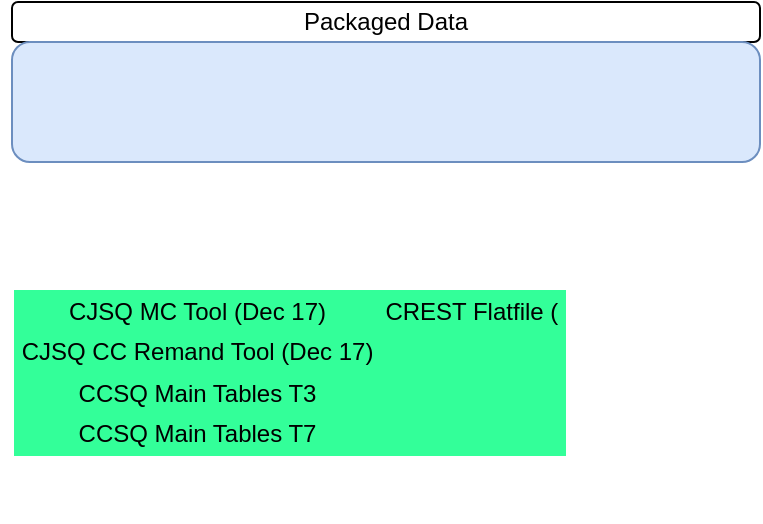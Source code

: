 <mxfile version="10.6.5" type="github"><diagram id="ThDXPIRB_1HBcJexburJ" name="Page-1"><mxGraphModel dx="1010" dy="550" grid="1" gridSize="10" guides="1" tooltips="1" connect="1" arrows="1" fold="1" page="1" pageScale="1" pageWidth="827" pageHeight="1169" math="0" shadow="0"><root><mxCell id="0"/><mxCell id="1" parent="0"/><mxCell id="i56PoiSwYigEu5WkMHsT-4" value="Packaged Data" style="rounded=1;whiteSpace=wrap;html=1;" vertex="1" parent="1"><mxGeometry x="226" y="80" width="374" height="20" as="geometry"/></mxCell><mxCell id="i56PoiSwYigEu5WkMHsT-7" value="" style="rounded=1;whiteSpace=wrap;html=1;fillColor=#dae8fc;strokeColor=#6c8ebf;" vertex="1" parent="1"><mxGeometry x="226" y="100" width="374" height="60" as="geometry"/></mxCell><mxCell id="i56PoiSwYigEu5WkMHsT-8" value="&lt;table style=&quot;background-color: rgb(51 , 255 , 153)&quot; cellpadding=&quot;2&quot;&gt;&lt;tbody&gt;&lt;tr&gt;&lt;td&gt;CJSQ MC Tool (Dec 17)&lt;br&gt;&lt;/td&gt;&lt;td&gt;CREST Flatfile (&lt;/td&gt;&lt;/tr&gt;&lt;tr&gt;&lt;td&gt;CJSQ CC Remand Tool (Dec 17)&lt;br&gt;&lt;/td&gt;&lt;td&gt;&lt;br&gt;&lt;/td&gt;&lt;/tr&gt;&lt;tr&gt;&lt;td&gt;CCSQ Main Tables T3&lt;br&gt;&lt;/td&gt;&lt;td&gt;&lt;br&gt;&lt;/td&gt;&lt;/tr&gt;&lt;tr&gt;&lt;td&gt;CCSQ Main Tables T7&lt;/td&gt;&lt;td&gt;&lt;br&gt;&lt;/td&gt;&lt;/tr&gt;&lt;/tbody&gt;&lt;/table&gt;" style="text;html=1;strokeColor=none;fillColor=none;align=center;verticalAlign=middle;whiteSpace=wrap;rounded=0;" vertex="1" parent="1"><mxGeometry x="220" y="190" width="290" height="150" as="geometry"/></mxCell></root></mxGraphModel></diagram></mxfile>